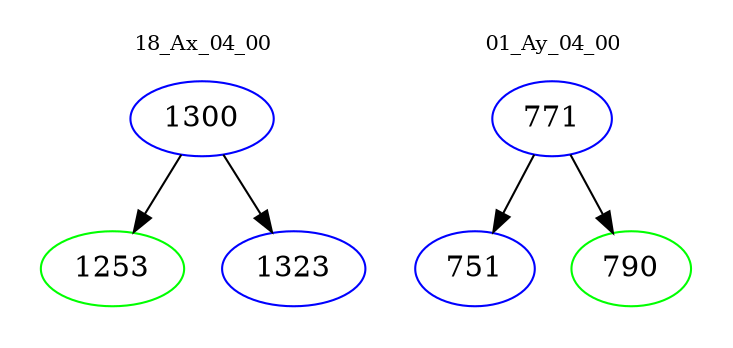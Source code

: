 digraph{
subgraph cluster_0 {
color = white
label = "18_Ax_04_00";
fontsize=10;
T0_1300 [label="1300", color="blue"]
T0_1300 -> T0_1253 [color="black"]
T0_1253 [label="1253", color="green"]
T0_1300 -> T0_1323 [color="black"]
T0_1323 [label="1323", color="blue"]
}
subgraph cluster_1 {
color = white
label = "01_Ay_04_00";
fontsize=10;
T1_771 [label="771", color="blue"]
T1_771 -> T1_751 [color="black"]
T1_751 [label="751", color="blue"]
T1_771 -> T1_790 [color="black"]
T1_790 [label="790", color="green"]
}
}
